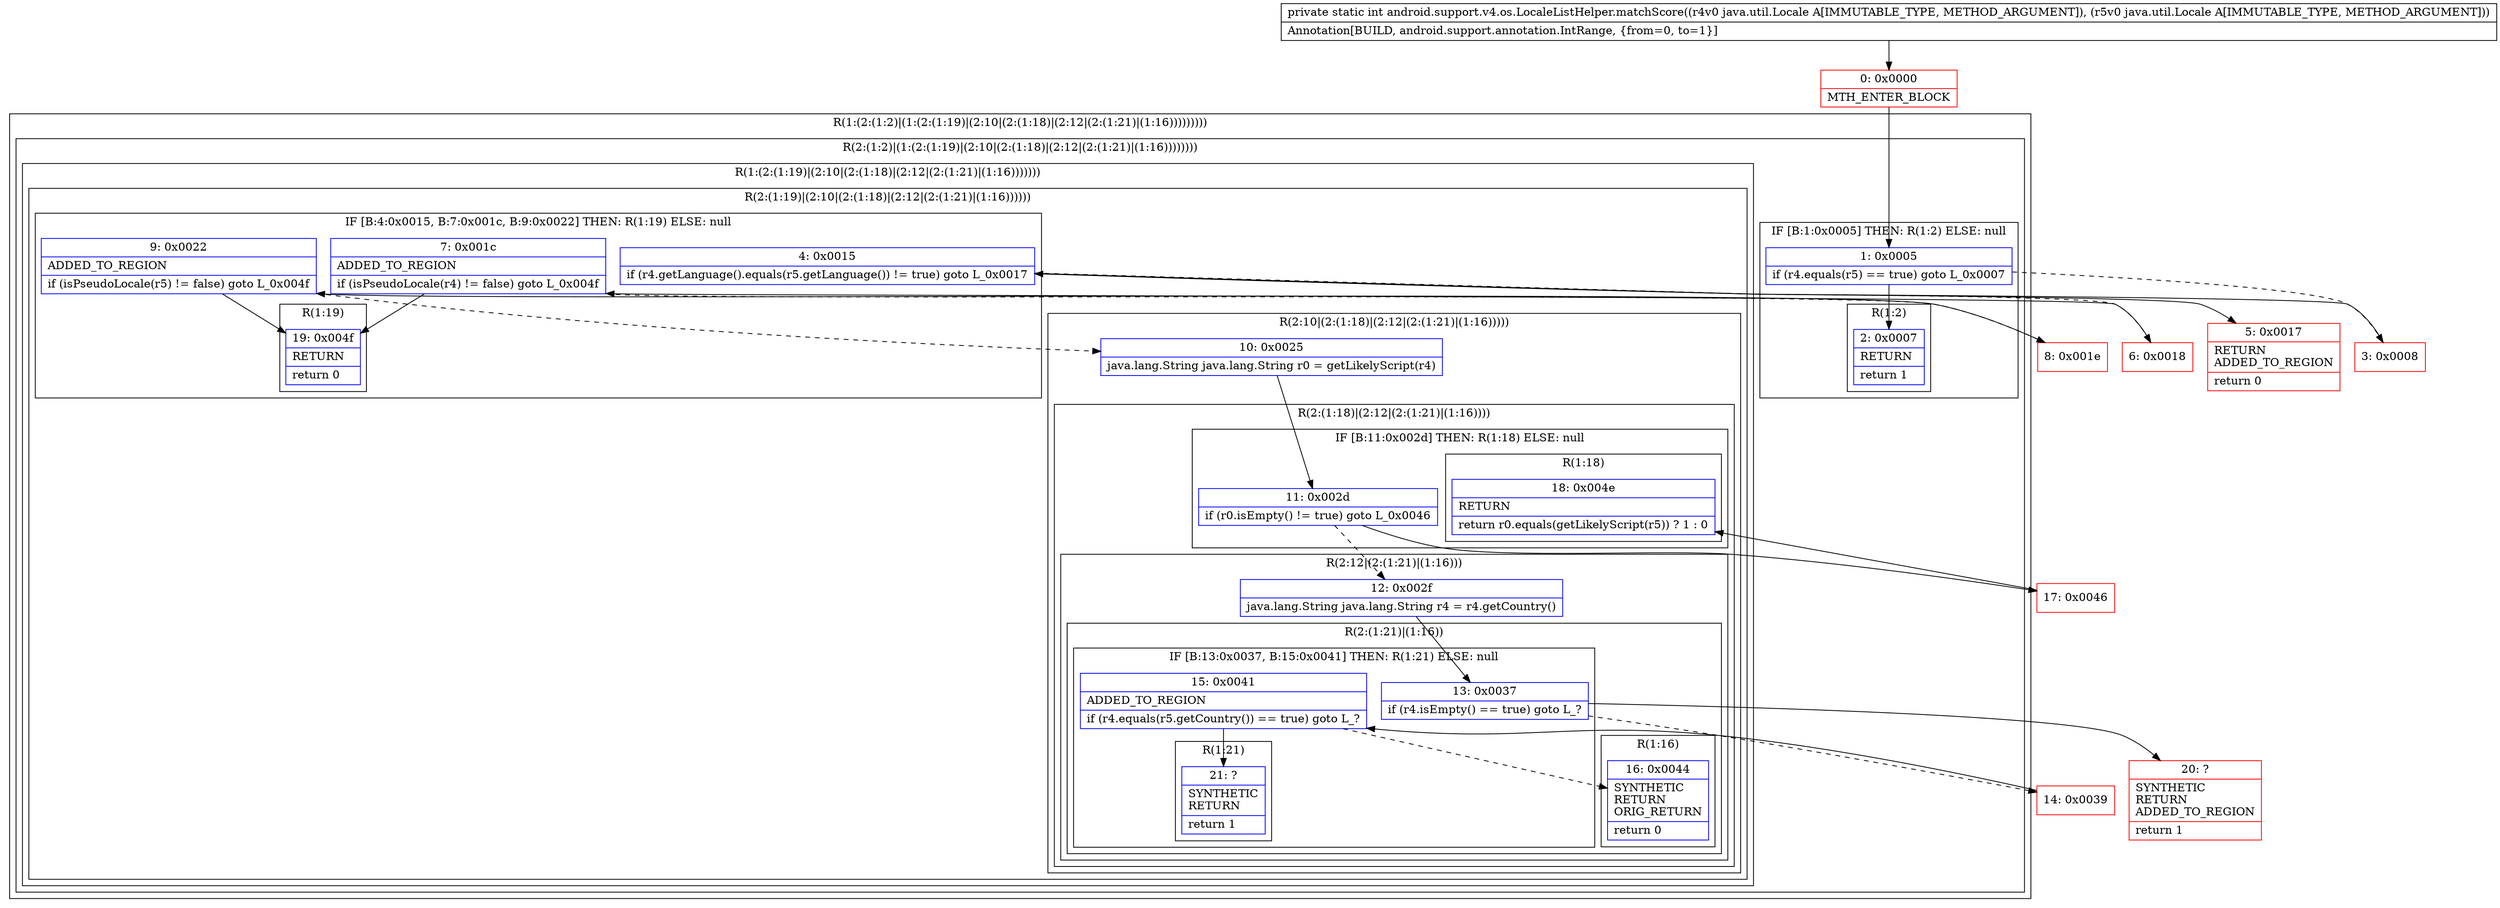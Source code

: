 digraph "CFG forandroid.support.v4.os.LocaleListHelper.matchScore(Ljava\/util\/Locale;Ljava\/util\/Locale;)I" {
subgraph cluster_Region_1098296314 {
label = "R(1:(2:(1:2)|(1:(2:(1:19)|(2:10|(2:(1:18)|(2:12|(2:(1:21)|(1:16)))))))))";
node [shape=record,color=blue];
subgraph cluster_Region_2060452246 {
label = "R(2:(1:2)|(1:(2:(1:19)|(2:10|(2:(1:18)|(2:12|(2:(1:21)|(1:16))))))))";
node [shape=record,color=blue];
subgraph cluster_IfRegion_540392125 {
label = "IF [B:1:0x0005] THEN: R(1:2) ELSE: null";
node [shape=record,color=blue];
Node_1 [shape=record,label="{1\:\ 0x0005|if (r4.equals(r5) == true) goto L_0x0007\l}"];
subgraph cluster_Region_693506729 {
label = "R(1:2)";
node [shape=record,color=blue];
Node_2 [shape=record,label="{2\:\ 0x0007|RETURN\l|return 1\l}"];
}
}
subgraph cluster_Region_1561019650 {
label = "R(1:(2:(1:19)|(2:10|(2:(1:18)|(2:12|(2:(1:21)|(1:16)))))))";
node [shape=record,color=blue];
subgraph cluster_Region_657269636 {
label = "R(2:(1:19)|(2:10|(2:(1:18)|(2:12|(2:(1:21)|(1:16))))))";
node [shape=record,color=blue];
subgraph cluster_IfRegion_708871566 {
label = "IF [B:4:0x0015, B:7:0x001c, B:9:0x0022] THEN: R(1:19) ELSE: null";
node [shape=record,color=blue];
Node_4 [shape=record,label="{4\:\ 0x0015|if (r4.getLanguage().equals(r5.getLanguage()) != true) goto L_0x0017\l}"];
Node_7 [shape=record,label="{7\:\ 0x001c|ADDED_TO_REGION\l|if (isPseudoLocale(r4) != false) goto L_0x004f\l}"];
Node_9 [shape=record,label="{9\:\ 0x0022|ADDED_TO_REGION\l|if (isPseudoLocale(r5) != false) goto L_0x004f\l}"];
subgraph cluster_Region_857348405 {
label = "R(1:19)";
node [shape=record,color=blue];
Node_19 [shape=record,label="{19\:\ 0x004f|RETURN\l|return 0\l}"];
}
}
subgraph cluster_Region_590208119 {
label = "R(2:10|(2:(1:18)|(2:12|(2:(1:21)|(1:16)))))";
node [shape=record,color=blue];
Node_10 [shape=record,label="{10\:\ 0x0025|java.lang.String java.lang.String r0 = getLikelyScript(r4)\l}"];
subgraph cluster_Region_876509441 {
label = "R(2:(1:18)|(2:12|(2:(1:21)|(1:16))))";
node [shape=record,color=blue];
subgraph cluster_IfRegion_2037599989 {
label = "IF [B:11:0x002d] THEN: R(1:18) ELSE: null";
node [shape=record,color=blue];
Node_11 [shape=record,label="{11\:\ 0x002d|if (r0.isEmpty() != true) goto L_0x0046\l}"];
subgraph cluster_Region_1626687940 {
label = "R(1:18)";
node [shape=record,color=blue];
Node_18 [shape=record,label="{18\:\ 0x004e|RETURN\l|return r0.equals(getLikelyScript(r5)) ? 1 : 0\l}"];
}
}
subgraph cluster_Region_1160661304 {
label = "R(2:12|(2:(1:21)|(1:16)))";
node [shape=record,color=blue];
Node_12 [shape=record,label="{12\:\ 0x002f|java.lang.String java.lang.String r4 = r4.getCountry()\l}"];
subgraph cluster_Region_2059492609 {
label = "R(2:(1:21)|(1:16))";
node [shape=record,color=blue];
subgraph cluster_IfRegion_145619854 {
label = "IF [B:13:0x0037, B:15:0x0041] THEN: R(1:21) ELSE: null";
node [shape=record,color=blue];
Node_13 [shape=record,label="{13\:\ 0x0037|if (r4.isEmpty() == true) goto L_?\l}"];
Node_15 [shape=record,label="{15\:\ 0x0041|ADDED_TO_REGION\l|if (r4.equals(r5.getCountry()) == true) goto L_?\l}"];
subgraph cluster_Region_1417923362 {
label = "R(1:21)";
node [shape=record,color=blue];
Node_21 [shape=record,label="{21\:\ ?|SYNTHETIC\lRETURN\l|return 1\l}"];
}
}
subgraph cluster_Region_926130998 {
label = "R(1:16)";
node [shape=record,color=blue];
Node_16 [shape=record,label="{16\:\ 0x0044|SYNTHETIC\lRETURN\lORIG_RETURN\l|return 0\l}"];
}
}
}
}
}
}
}
}
}
Node_0 [shape=record,color=red,label="{0\:\ 0x0000|MTH_ENTER_BLOCK\l}"];
Node_3 [shape=record,color=red,label="{3\:\ 0x0008}"];
Node_5 [shape=record,color=red,label="{5\:\ 0x0017|RETURN\lADDED_TO_REGION\l|return 0\l}"];
Node_6 [shape=record,color=red,label="{6\:\ 0x0018}"];
Node_8 [shape=record,color=red,label="{8\:\ 0x001e}"];
Node_14 [shape=record,color=red,label="{14\:\ 0x0039}"];
Node_17 [shape=record,color=red,label="{17\:\ 0x0046}"];
Node_20 [shape=record,color=red,label="{20\:\ ?|SYNTHETIC\lRETURN\lADDED_TO_REGION\l|return 1\l}"];
MethodNode[shape=record,label="{private static int android.support.v4.os.LocaleListHelper.matchScore((r4v0 java.util.Locale A[IMMUTABLE_TYPE, METHOD_ARGUMENT]), (r5v0 java.util.Locale A[IMMUTABLE_TYPE, METHOD_ARGUMENT]))  | Annotation[BUILD, android.support.annotation.IntRange, \{from=0, to=1\}]\l}"];
MethodNode -> Node_0;
Node_1 -> Node_2;
Node_1 -> Node_3[style=dashed];
Node_4 -> Node_5;
Node_4 -> Node_6[style=dashed];
Node_7 -> Node_8[style=dashed];
Node_7 -> Node_19;
Node_9 -> Node_10[style=dashed];
Node_9 -> Node_19;
Node_10 -> Node_11;
Node_11 -> Node_12[style=dashed];
Node_11 -> Node_17;
Node_12 -> Node_13;
Node_13 -> Node_14[style=dashed];
Node_13 -> Node_20;
Node_15 -> Node_16[style=dashed];
Node_15 -> Node_21;
Node_0 -> Node_1;
Node_3 -> Node_4;
Node_6 -> Node_7;
Node_8 -> Node_9;
Node_14 -> Node_15;
Node_17 -> Node_18;
}


